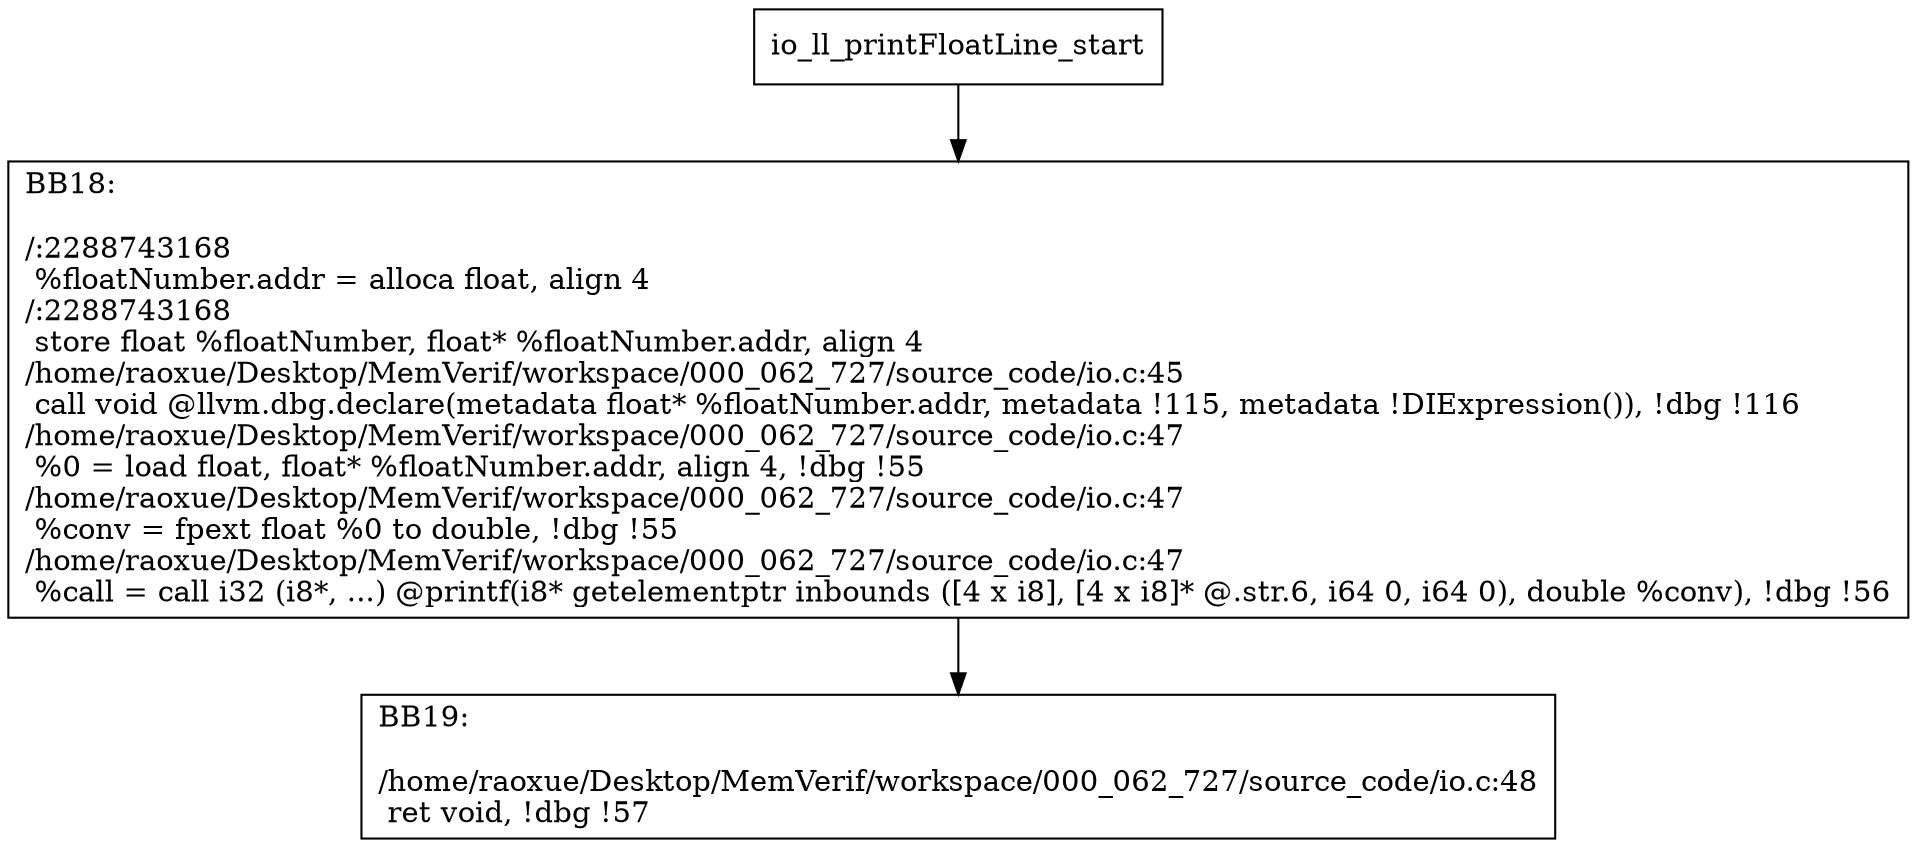 digraph "CFG for'io_ll_printFloatLine' function" {
	BBio_ll_printFloatLine_start[shape=record,label="{io_ll_printFloatLine_start}"];
	BBio_ll_printFloatLine_start-> io_ll_printFloatLineBB18;
	io_ll_printFloatLineBB18 [shape=record, label="{BB18:\l\l/:2288743168\l
  %floatNumber.addr = alloca float, align 4\l
/:2288743168\l
  store float %floatNumber, float* %floatNumber.addr, align 4\l
/home/raoxue/Desktop/MemVerif/workspace/000_062_727/source_code/io.c:45\l
  call void @llvm.dbg.declare(metadata float* %floatNumber.addr, metadata !115, metadata !DIExpression()), !dbg !116\l
/home/raoxue/Desktop/MemVerif/workspace/000_062_727/source_code/io.c:47\l
  %0 = load float, float* %floatNumber.addr, align 4, !dbg !55\l
/home/raoxue/Desktop/MemVerif/workspace/000_062_727/source_code/io.c:47\l
  %conv = fpext float %0 to double, !dbg !55\l
/home/raoxue/Desktop/MemVerif/workspace/000_062_727/source_code/io.c:47\l
  %call = call i32 (i8*, ...) @printf(i8* getelementptr inbounds ([4 x i8], [4 x i8]* @.str.6, i64 0, i64 0), double %conv), !dbg !56\l
}"];
	io_ll_printFloatLineBB18-> io_ll_printFloatLineBB19;
	io_ll_printFloatLineBB19 [shape=record, label="{BB19:\l\l/home/raoxue/Desktop/MemVerif/workspace/000_062_727/source_code/io.c:48\l
  ret void, !dbg !57\l
}"];
}
